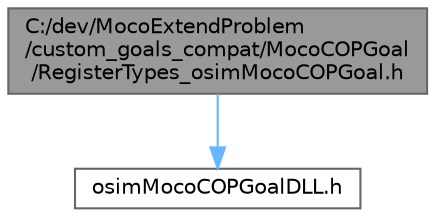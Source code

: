 digraph "C:/dev/MocoExtendProblem/custom_goals_compat/MocoCOPGoal/RegisterTypes_osimMocoCOPGoal.h"
{
 // LATEX_PDF_SIZE
  bgcolor="transparent";
  edge [fontname=Helvetica,fontsize=10,labelfontname=Helvetica,labelfontsize=10];
  node [fontname=Helvetica,fontsize=10,shape=box,height=0.2,width=0.4];
  Node1 [id="Node000001",label="C:/dev/MocoExtendProblem\l/custom_goals_compat/MocoCOPGoal\l/RegisterTypes_osimMocoCOPGoal.h",height=0.2,width=0.4,color="gray40", fillcolor="grey60", style="filled", fontcolor="black",tooltip=" "];
  Node1 -> Node2 [id="edge1_Node000001_Node000002",color="steelblue1",style="solid",tooltip=" "];
  Node2 [id="Node000002",label="osimMocoCOPGoalDLL.h",height=0.2,width=0.4,color="grey40", fillcolor="white", style="filled",URL="$osim_moco_c_o_p_goal_d_l_l_8h.html",tooltip=" "];
}
